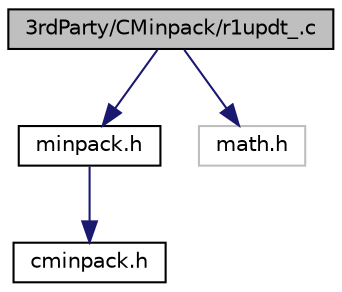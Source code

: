 digraph "3rdParty/CMinpack/r1updt_.c"
{
  edge [fontname="Helvetica",fontsize="10",labelfontname="Helvetica",labelfontsize="10"];
  node [fontname="Helvetica",fontsize="10",shape=record];
  Node0 [label="3rdParty/CMinpack/r1updt_.c",height=0.2,width=0.4,color="black", fillcolor="grey75", style="filled", fontcolor="black"];
  Node0 -> Node1 [color="midnightblue",fontsize="10",style="solid",fontname="Helvetica"];
  Node1 [label="minpack.h",height=0.2,width=0.4,color="black", fillcolor="white", style="filled",URL="$d4/d28/3rd_party_2_c_minpack_2minpack_8h.html"];
  Node1 -> Node2 [color="midnightblue",fontsize="10",style="solid",fontname="Helvetica"];
  Node2 [label="cminpack.h",height=0.2,width=0.4,color="black", fillcolor="white", style="filled",URL="$d2/de0/3rd_party_2_c_minpack_2cminpack_8h.html"];
  Node0 -> Node3 [color="midnightblue",fontsize="10",style="solid",fontname="Helvetica"];
  Node3 [label="math.h",height=0.2,width=0.4,color="grey75", fillcolor="white", style="filled"];
}
